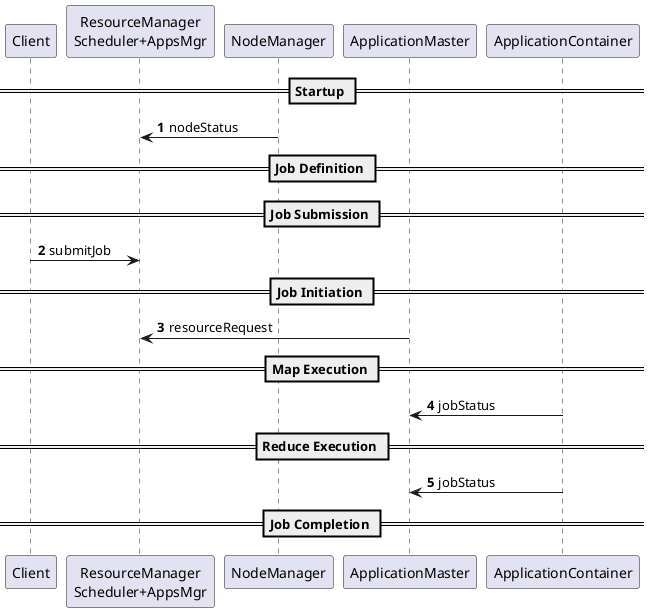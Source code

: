 @startuml
autonumber

participant Client as C
participant "ResourceManager\nScheduler+AppsMgr" as RM
participant NodeManager as NM
participant ApplicationMaster as AM
participant ApplicationContainer as AC
'participant NameNode as NN
'participant DataNode as DN

== Startup ==

NM->RM: nodeStatus

== Job Definition ==

== Job Submission ==

C->RM: submitJob

== Job Initiation ==

AM->RM: resourceRequest

== Map Execution ==

AC->AM: jobStatus

== Reduce Execution ==

AC->AM: jobStatus

== Job Completion ==

@enduml